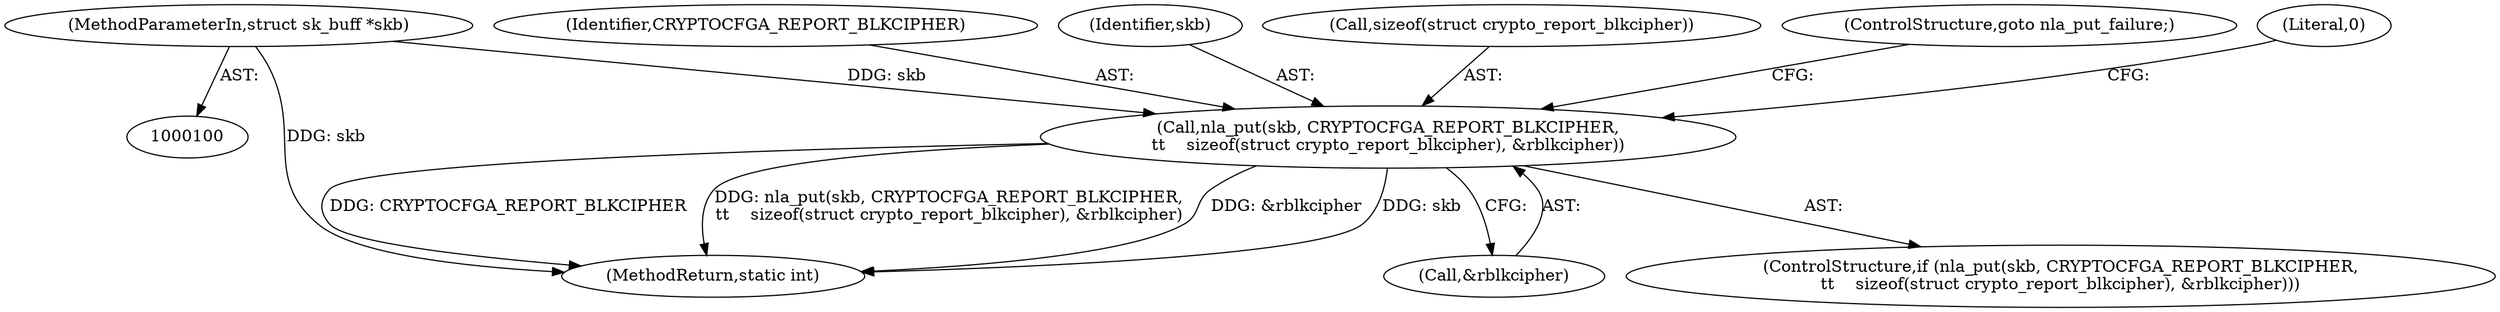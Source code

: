 digraph "0_linux_9a5467bf7b6e9e02ec9c3da4e23747c05faeaac6@pointer" {
"1000101" [label="(MethodParameterIn,struct sk_buff *skb)"];
"1000149" [label="(Call,nla_put(skb, CRYPTOCFGA_REPORT_BLKCIPHER,\n\t\t    sizeof(struct crypto_report_blkcipher), &rblkcipher))"];
"1000151" [label="(Identifier,CRYPTOCFGA_REPORT_BLKCIPHER)"];
"1000101" [label="(MethodParameterIn,struct sk_buff *skb)"];
"1000149" [label="(Call,nla_put(skb, CRYPTOCFGA_REPORT_BLKCIPHER,\n\t\t    sizeof(struct crypto_report_blkcipher), &rblkcipher))"];
"1000148" [label="(ControlStructure,if (nla_put(skb, CRYPTOCFGA_REPORT_BLKCIPHER,\n\t\t    sizeof(struct crypto_report_blkcipher), &rblkcipher)))"];
"1000150" [label="(Identifier,skb)"];
"1000152" [label="(Call,sizeof(struct crypto_report_blkcipher))"];
"1000163" [label="(MethodReturn,static int)"];
"1000156" [label="(ControlStructure,goto nla_put_failure;)"];
"1000158" [label="(Literal,0)"];
"1000154" [label="(Call,&rblkcipher)"];
"1000101" -> "1000100"  [label="AST: "];
"1000101" -> "1000163"  [label="DDG: skb"];
"1000101" -> "1000149"  [label="DDG: skb"];
"1000149" -> "1000148"  [label="AST: "];
"1000149" -> "1000154"  [label="CFG: "];
"1000150" -> "1000149"  [label="AST: "];
"1000151" -> "1000149"  [label="AST: "];
"1000152" -> "1000149"  [label="AST: "];
"1000154" -> "1000149"  [label="AST: "];
"1000156" -> "1000149"  [label="CFG: "];
"1000158" -> "1000149"  [label="CFG: "];
"1000149" -> "1000163"  [label="DDG: CRYPTOCFGA_REPORT_BLKCIPHER"];
"1000149" -> "1000163"  [label="DDG: nla_put(skb, CRYPTOCFGA_REPORT_BLKCIPHER,\n\t\t    sizeof(struct crypto_report_blkcipher), &rblkcipher)"];
"1000149" -> "1000163"  [label="DDG: &rblkcipher"];
"1000149" -> "1000163"  [label="DDG: skb"];
}
